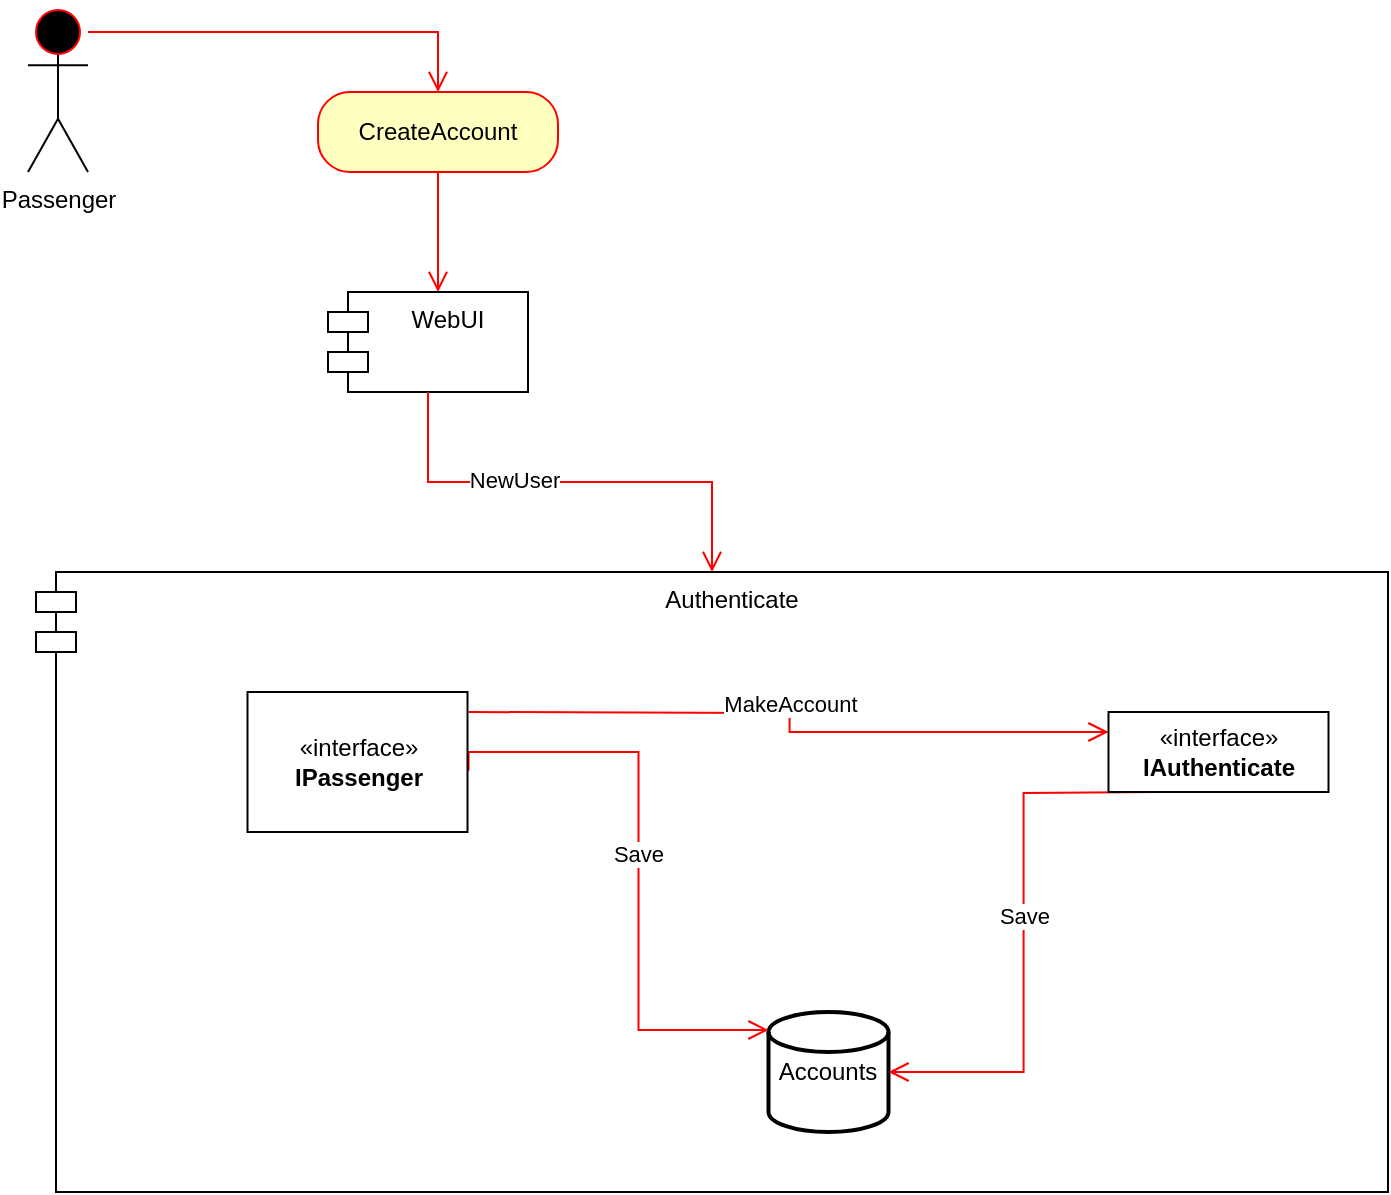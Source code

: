 <mxfile version="16.5.1" type="device"><diagram id="sSNyhyCZv3gNcygPta9C" name="Page-1"><mxGraphModel dx="1038" dy="649" grid="1" gridSize="10" guides="1" tooltips="1" connect="1" arrows="1" fold="1" page="1" pageScale="1" pageWidth="850" pageHeight="1100" math="0" shadow="0"><root><mxCell id="0"/><mxCell id="1" parent="0"/><mxCell id="MNerDnc6gwhPCG9ukYQn-1" value="Passenger" style="shape=umlActor;verticalLabelPosition=bottom;verticalAlign=top;html=1;" vertex="1" parent="1"><mxGeometry x="130" y="45" width="30" height="80" as="geometry"/></mxCell><mxCell id="MNerDnc6gwhPCG9ukYQn-2" value="CreateAccount" style="rounded=1;whiteSpace=wrap;html=1;arcSize=40;fontColor=#000000;fillColor=#ffffc0;strokeColor=#ff0000;" vertex="1" parent="1"><mxGeometry x="275" y="85" width="120" height="40" as="geometry"/></mxCell><mxCell id="MNerDnc6gwhPCG9ukYQn-3" value="" style="edgeStyle=orthogonalEdgeStyle;html=1;verticalAlign=bottom;endArrow=open;endSize=8;strokeColor=#ff0000;rounded=0;" edge="1" parent="1" source="MNerDnc6gwhPCG9ukYQn-2"><mxGeometry relative="1" as="geometry"><mxPoint x="335" y="185" as="targetPoint"/></mxGeometry></mxCell><mxCell id="MNerDnc6gwhPCG9ukYQn-4" value="WebUI" style="shape=module;align=left;spacingLeft=20;align=center;verticalAlign=top;" vertex="1" parent="1"><mxGeometry x="280" y="185" width="100" height="50" as="geometry"/></mxCell><mxCell id="MNerDnc6gwhPCG9ukYQn-5" value="" style="edgeStyle=orthogonalEdgeStyle;html=1;verticalAlign=bottom;endArrow=open;endSize=8;strokeColor=#ff0000;rounded=0;" edge="1" parent="1" source="MNerDnc6gwhPCG9ukYQn-4" target="MNerDnc6gwhPCG9ukYQn-9"><mxGeometry relative="1" as="geometry"><mxPoint x="329.95" y="325" as="targetPoint"/><mxPoint x="330" y="305" as="sourcePoint"/></mxGeometry></mxCell><mxCell id="MNerDnc6gwhPCG9ukYQn-6" value="NewUser" style="edgeLabel;html=1;align=center;verticalAlign=middle;resizable=0;points=[];" vertex="1" connectable="0" parent="MNerDnc6gwhPCG9ukYQn-5"><mxGeometry x="-0.243" y="1" relative="1" as="geometry"><mxPoint as="offset"/></mxGeometry></mxCell><mxCell id="MNerDnc6gwhPCG9ukYQn-7" value="" style="ellipse;html=1;shape=startState;fillColor=#000000;strokeColor=#ff0000;" vertex="1" parent="1"><mxGeometry x="130" y="40" width="30" height="30" as="geometry"/></mxCell><mxCell id="MNerDnc6gwhPCG9ukYQn-8" value="" style="edgeStyle=orthogonalEdgeStyle;html=1;verticalAlign=bottom;endArrow=open;endSize=8;strokeColor=#ff0000;rounded=0;" edge="1" parent="1" source="MNerDnc6gwhPCG9ukYQn-7" target="MNerDnc6gwhPCG9ukYQn-2"><mxGeometry relative="1" as="geometry"><mxPoint x="145" y="130" as="targetPoint"/></mxGeometry></mxCell><mxCell id="MNerDnc6gwhPCG9ukYQn-9" value="Authenticate" style="shape=module;align=left;spacingLeft=20;align=center;verticalAlign=top;" vertex="1" parent="1"><mxGeometry x="134" y="325" width="676" height="310" as="geometry"/></mxCell><mxCell id="MNerDnc6gwhPCG9ukYQn-10" value="Accounts" style="strokeWidth=2;html=1;shape=mxgraph.flowchart.database;whiteSpace=wrap;" vertex="1" parent="1"><mxGeometry x="500.25" y="545" width="60" height="60" as="geometry"/></mxCell><mxCell id="MNerDnc6gwhPCG9ukYQn-11" value="Save" style="edgeStyle=orthogonalEdgeStyle;html=1;verticalAlign=bottom;endArrow=open;endSize=8;strokeColor=#ff0000;rounded=0;entryX=0;entryY=0.15;entryDx=0;entryDy=0;entryPerimeter=0;exitX=1;exitY=0.617;exitDx=0;exitDy=0;exitPerimeter=0;" edge="1" parent="1" target="MNerDnc6gwhPCG9ukYQn-10"><mxGeometry x="0.035" relative="1" as="geometry"><mxPoint x="500.25" y="445" as="targetPoint"/><mxPoint x="350.25" y="424.36" as="sourcePoint"/><Array as="points"><mxPoint x="350.25" y="415"/><mxPoint x="435.25" y="415"/><mxPoint x="435.25" y="554"/></Array><mxPoint as="offset"/></mxGeometry></mxCell><mxCell id="MNerDnc6gwhPCG9ukYQn-12" value="MakeAccount" style="edgeStyle=orthogonalEdgeStyle;html=1;verticalAlign=bottom;endArrow=open;endSize=8;strokeColor=#ff0000;rounded=0;entryX=0;entryY=0.25;entryDx=0;entryDy=0;exitX=1;exitY=0.25;exitDx=0;exitDy=0;" edge="1" parent="1" target="MNerDnc6gwhPCG9ukYQn-15"><mxGeometry relative="1" as="geometry"><mxPoint x="643" y="393" as="targetPoint"/><mxPoint x="350.25" y="395" as="sourcePoint"/></mxGeometry></mxCell><mxCell id="MNerDnc6gwhPCG9ukYQn-13" value="Save" style="edgeStyle=orthogonalEdgeStyle;html=1;verticalAlign=bottom;endArrow=open;endSize=8;strokeColor=#ff0000;rounded=0;exitX=0.5;exitY=1;exitDx=0;exitDy=0;entryX=1;entryY=0.5;entryDx=0;entryDy=0;entryPerimeter=0;" edge="1" parent="1" target="MNerDnc6gwhPCG9ukYQn-10"><mxGeometry relative="1" as="geometry"><mxPoint x="550.25" y="430" as="targetPoint"/><mxPoint x="695.25" y="435" as="sourcePoint"/></mxGeometry></mxCell><mxCell id="MNerDnc6gwhPCG9ukYQn-14" value="«interface»&lt;br&gt;&lt;b&gt;IPassenger&lt;/b&gt;" style="html=1;" vertex="1" parent="1"><mxGeometry x="239.75" y="385" width="110" height="70" as="geometry"/></mxCell><mxCell id="MNerDnc6gwhPCG9ukYQn-15" value="«interface»&lt;br&gt;&lt;b&gt;IAuthenticate&lt;/b&gt;" style="html=1;" vertex="1" parent="1"><mxGeometry x="670.25" y="395" width="110" height="40" as="geometry"/></mxCell></root></mxGraphModel></diagram></mxfile>